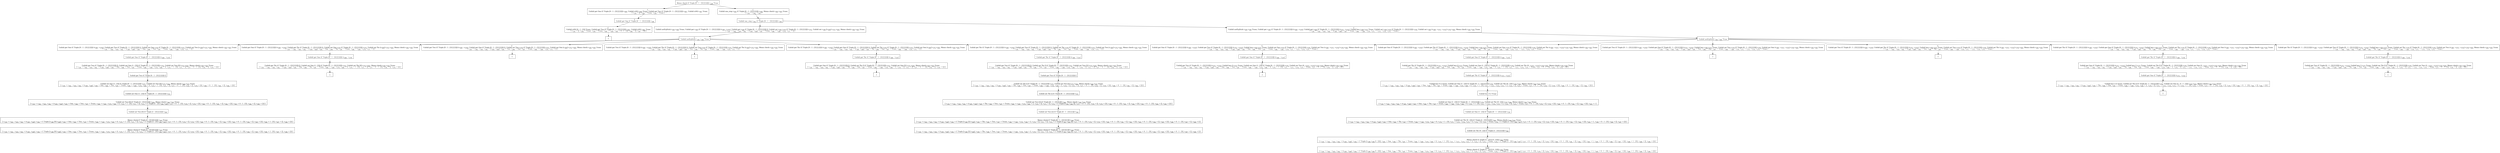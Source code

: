 digraph {
    graph [rankdir=TB
          ,bgcolor=transparent];
    node [shape=box
         ,fillcolor=white
         ,style=filled];
    0 [label=<O <BR/> Memo check (C Triple [0 : 1 : [3] [] [2]]) v<SUB>330</SUB> Trueo>];
    1 [label=<C <BR/> Unfold get One (C Triple [0 : 1 : [3] [] [2]]) v<SUB>360</SUB>, Unfold isNil v<SUB>360</SUB> Trueo, Unfold get Two (C Triple [0 : 1 : [3] [] [2]]) v<SUB>361</SUB>, Unfold isNil v<SUB>361</SUB> Trueo <BR/>  [ v<SUB>330</SUB> &rarr; [], v<SUB>358</SUB> &rarr; Trueo, v<SUB>359</SUB> &rarr; Trueo ] >];
    2 [label=<C <BR/> Unfold one_step v<SUB>362</SUB> (C Triple [0 : 1 : [3] [] [2]]) v<SUB>364</SUB>, Memo check v<SUB>364</SUB> v<SUB>363</SUB> Trueo <BR/>  [ v<SUB>330</SUB> &rarr; v<SUB>362</SUB> : v<SUB>363</SUB> ] >];
    3 [label=<O <BR/> Unfold get One (C Triple [0 : 1 : [3] [] [2]]) v<SUB>360</SUB>>];
    4 [label=<C <BR/> Unfold isNil (0 : 1 : [3]) Trueo, Unfold get Two (C Triple [0 : 1 : [3] [] [2]]) v<SUB>361</SUB>, Unfold isNil v<SUB>361</SUB> Trueo <BR/>  [ v<SUB>330</SUB> &rarr; [], v<SUB>358</SUB> &rarr; Trueo, v<SUB>359</SUB> &rarr; Trueo, v<SUB>360</SUB> &rarr; v<SUB>365</SUB>, v<SUB>365</SUB> &rarr; 0 : 1 : [3], v<SUB>366</SUB> &rarr; [], v<SUB>367</SUB> &rarr; [2] ] >];
    5 [label=<_|_>];
    6 [label=<O <BR/> Unfold one_step v<SUB>362</SUB> (C Triple [0 : 1 : [3] [] [2]]) v<SUB>364</SUB>>];
    7 [label=<C <BR/> Unfold notEqStick v<SUB>365</SUB> v<SUB>366</SUB> Trueo, Unfold get v<SUB>365</SUB> (C Triple [0 : 1 : [3] [] [2]]) (v<SUB>369</SUB> : v<SUB>370</SUB>), Unfold get v<SUB>366</SUB> (C Triple [0 : 1 : [3] [] [2]]) [], Unfold set v<SUB>365</SUB> v<SUB>370</SUB> (C Triple [0 : 1 : [3] [] [2]]) v<SUB>372</SUB>, Unfold set v<SUB>366</SUB> [v<SUB>369</SUB>] v<SUB>372</SUB> v<SUB>364</SUB>, Memo check v<SUB>364</SUB> v<SUB>363</SUB> Trueo <BR/>  [ v<SUB>330</SUB> &rarr; v<SUB>362</SUB> : v<SUB>363</SUB>, v<SUB>362</SUB> &rarr; (v<SUB>365</SUB>, v<SUB>366</SUB>), v<SUB>367</SUB> &rarr; Trueo, v<SUB>368</SUB> &rarr; v<SUB>369</SUB> : v<SUB>370</SUB>, v<SUB>371</SUB> &rarr; [] ] >];
    8 [label=<C <BR/> Unfold notEqStick v<SUB>365</SUB> v<SUB>366</SUB> Trueo, Unfold get v<SUB>365</SUB> (C Triple [0 : 1 : [3] [] [2]]) (v<SUB>369</SUB> : v<SUB>370</SUB>), Unfold get v<SUB>366</SUB> (C Triple [0 : 1 : [3] [] [2]]) (v<SUB>373</SUB> : v<SUB>374</SUB>), Unfold less v<SUB>369</SUB> v<SUB>373</SUB> Trueo, Unfold set v<SUB>365</SUB> v<SUB>370</SUB> (C Triple [0 : 1 : [3] [] [2]]) v<SUB>376</SUB>, Unfold set v<SUB>366</SUB> (v<SUB>369</SUB> : v<SUB>373</SUB> : v<SUB>374</SUB>) v<SUB>376</SUB> v<SUB>364</SUB>, Memo check v<SUB>364</SUB> v<SUB>363</SUB> Trueo <BR/>  [ v<SUB>330</SUB> &rarr; v<SUB>362</SUB> : v<SUB>363</SUB>, v<SUB>362</SUB> &rarr; (v<SUB>365</SUB>, v<SUB>366</SUB>), v<SUB>367</SUB> &rarr; Trueo, v<SUB>368</SUB> &rarr; v<SUB>369</SUB> : v<SUB>370</SUB>, v<SUB>371</SUB> &rarr; v<SUB>373</SUB> : v<SUB>374</SUB>, v<SUB>375</SUB> &rarr; Trueo ] >];
    9 [label=<O <BR/> Unfold notEqStick v<SUB>365</SUB> v<SUB>366</SUB> Trueo>];
    10 [label=<C <BR/> Unfold get One (C Triple [0 : 1 : [3] [] [2]]) (v<SUB>369</SUB> : v<SUB>370</SUB>), Unfold get Two (C Triple [0 : 1 : [3] [] [2]]) [], Unfold set One v<SUB>370</SUB> (C Triple [0 : 1 : [3] [] [2]]) v<SUB>372</SUB>, Unfold set Two [v<SUB>369</SUB>] v<SUB>372</SUB> v<SUB>364</SUB>, Memo check v<SUB>364</SUB> v<SUB>363</SUB> Trueo <BR/>  [ v<SUB>330</SUB> &rarr; v<SUB>362</SUB> : v<SUB>363</SUB>, v<SUB>362</SUB> &rarr; (v<SUB>365</SUB>, v<SUB>366</SUB>), v<SUB>365</SUB> &rarr; One, v<SUB>366</SUB> &rarr; Two, v<SUB>367</SUB> &rarr; Trueo, v<SUB>368</SUB> &rarr; v<SUB>369</SUB> : v<SUB>370</SUB>, v<SUB>371</SUB> &rarr; [] ] >];
    11 [label=<C <BR/> Unfold get One (C Triple [0 : 1 : [3] [] [2]]) (v<SUB>369</SUB> : v<SUB>370</SUB>), Unfold get Thr (C Triple [0 : 1 : [3] [] [2]]) [], Unfold set One v<SUB>370</SUB> (C Triple [0 : 1 : [3] [] [2]]) v<SUB>372</SUB>, Unfold set Thr [v<SUB>369</SUB>] v<SUB>372</SUB> v<SUB>364</SUB>, Memo check v<SUB>364</SUB> v<SUB>363</SUB> Trueo <BR/>  [ v<SUB>330</SUB> &rarr; v<SUB>362</SUB> : v<SUB>363</SUB>, v<SUB>362</SUB> &rarr; (v<SUB>365</SUB>, v<SUB>366</SUB>), v<SUB>365</SUB> &rarr; One, v<SUB>366</SUB> &rarr; Thr, v<SUB>367</SUB> &rarr; Trueo, v<SUB>368</SUB> &rarr; v<SUB>369</SUB> : v<SUB>370</SUB>, v<SUB>371</SUB> &rarr; [] ] >];
    12 [label=<C <BR/> Unfold get Two (C Triple [0 : 1 : [3] [] [2]]) (v<SUB>369</SUB> : v<SUB>370</SUB>), Unfold get One (C Triple [0 : 1 : [3] [] [2]]) [], Unfold set Two v<SUB>370</SUB> (C Triple [0 : 1 : [3] [] [2]]) v<SUB>372</SUB>, Unfold set One [v<SUB>369</SUB>] v<SUB>372</SUB> v<SUB>364</SUB>, Memo check v<SUB>364</SUB> v<SUB>363</SUB> Trueo <BR/>  [ v<SUB>330</SUB> &rarr; v<SUB>362</SUB> : v<SUB>363</SUB>, v<SUB>362</SUB> &rarr; (v<SUB>365</SUB>, v<SUB>366</SUB>), v<SUB>365</SUB> &rarr; Two, v<SUB>366</SUB> &rarr; One, v<SUB>367</SUB> &rarr; Trueo, v<SUB>368</SUB> &rarr; v<SUB>369</SUB> : v<SUB>370</SUB>, v<SUB>371</SUB> &rarr; [] ] >];
    13 [label=<C <BR/> Unfold get Two (C Triple [0 : 1 : [3] [] [2]]) (v<SUB>369</SUB> : v<SUB>370</SUB>), Unfold get Thr (C Triple [0 : 1 : [3] [] [2]]) [], Unfold set Two v<SUB>370</SUB> (C Triple [0 : 1 : [3] [] [2]]) v<SUB>372</SUB>, Unfold set Thr [v<SUB>369</SUB>] v<SUB>372</SUB> v<SUB>364</SUB>, Memo check v<SUB>364</SUB> v<SUB>363</SUB> Trueo <BR/>  [ v<SUB>330</SUB> &rarr; v<SUB>362</SUB> : v<SUB>363</SUB>, v<SUB>362</SUB> &rarr; (v<SUB>365</SUB>, v<SUB>366</SUB>), v<SUB>365</SUB> &rarr; Two, v<SUB>366</SUB> &rarr; Thr, v<SUB>367</SUB> &rarr; Trueo, v<SUB>368</SUB> &rarr; v<SUB>369</SUB> : v<SUB>370</SUB>, v<SUB>371</SUB> &rarr; [] ] >];
    14 [label=<C <BR/> Unfold get Thr (C Triple [0 : 1 : [3] [] [2]]) (v<SUB>369</SUB> : v<SUB>370</SUB>), Unfold get One (C Triple [0 : 1 : [3] [] [2]]) [], Unfold set Thr v<SUB>370</SUB> (C Triple [0 : 1 : [3] [] [2]]) v<SUB>372</SUB>, Unfold set One [v<SUB>369</SUB>] v<SUB>372</SUB> v<SUB>364</SUB>, Memo check v<SUB>364</SUB> v<SUB>363</SUB> Trueo <BR/>  [ v<SUB>330</SUB> &rarr; v<SUB>362</SUB> : v<SUB>363</SUB>, v<SUB>362</SUB> &rarr; (v<SUB>365</SUB>, v<SUB>366</SUB>), v<SUB>365</SUB> &rarr; Thr, v<SUB>366</SUB> &rarr; One, v<SUB>367</SUB> &rarr; Trueo, v<SUB>368</SUB> &rarr; v<SUB>369</SUB> : v<SUB>370</SUB>, v<SUB>371</SUB> &rarr; [] ] >];
    15 [label=<C <BR/> Unfold get Thr (C Triple [0 : 1 : [3] [] [2]]) (v<SUB>369</SUB> : v<SUB>370</SUB>), Unfold get Two (C Triple [0 : 1 : [3] [] [2]]) [], Unfold set Thr v<SUB>370</SUB> (C Triple [0 : 1 : [3] [] [2]]) v<SUB>372</SUB>, Unfold set Two [v<SUB>369</SUB>] v<SUB>372</SUB> v<SUB>364</SUB>, Memo check v<SUB>364</SUB> v<SUB>363</SUB> Trueo <BR/>  [ v<SUB>330</SUB> &rarr; v<SUB>362</SUB> : v<SUB>363</SUB>, v<SUB>362</SUB> &rarr; (v<SUB>365</SUB>, v<SUB>366</SUB>), v<SUB>365</SUB> &rarr; Thr, v<SUB>366</SUB> &rarr; Two, v<SUB>367</SUB> &rarr; Trueo, v<SUB>368</SUB> &rarr; v<SUB>369</SUB> : v<SUB>370</SUB>, v<SUB>371</SUB> &rarr; [] ] >];
    16 [label=<O <BR/> Unfold get One (C Triple [0 : 1 : [3] [] [2]]) (v<SUB>369</SUB> : v<SUB>370</SUB>)>];
    17 [label=<C <BR/> Unfold get Two (C Triple [0 : 1 : [3] [] [2]]) [], Unfold set One (1 : [3]) (C Triple [0 : 1 : [3] [] [2]]) v<SUB>372</SUB>, Unfold set Two [0] v<SUB>372</SUB> v<SUB>364</SUB>, Memo check v<SUB>364</SUB> v<SUB>363</SUB> Trueo <BR/>  [ v<SUB>330</SUB> &rarr; v<SUB>362</SUB> : v<SUB>363</SUB>, v<SUB>362</SUB> &rarr; (v<SUB>365</SUB>, v<SUB>366</SUB>), v<SUB>365</SUB> &rarr; One, v<SUB>366</SUB> &rarr; Two, v<SUB>367</SUB> &rarr; Trueo, v<SUB>368</SUB> &rarr; v<SUB>369</SUB> : v<SUB>370</SUB>, v<SUB>369</SUB> &rarr; 0, v<SUB>370</SUB> &rarr; 1 : [3], v<SUB>371</SUB> &rarr; [], v<SUB>377</SUB> &rarr; 0 : 1 : [3], v<SUB>378</SUB> &rarr; [], v<SUB>379</SUB> &rarr; [2] ] >];
    18 [label=<O <BR/> Unfold get Two (C Triple [0 : 1 : [3] [] [2]]) []>];
    19 [label=<C <BR/> Unfold set One (1 : [3]) (C Triple [0 : 1 : [3] [] [2]]) v<SUB>372</SUB>, Unfold set Two [0] v<SUB>372</SUB> v<SUB>364</SUB>, Memo check v<SUB>364</SUB> v<SUB>363</SUB> Trueo <BR/>  [ v<SUB>330</SUB> &rarr; v<SUB>362</SUB> : v<SUB>363</SUB>, v<SUB>362</SUB> &rarr; (v<SUB>365</SUB>, v<SUB>366</SUB>), v<SUB>365</SUB> &rarr; One, v<SUB>366</SUB> &rarr; Two, v<SUB>367</SUB> &rarr; Trueo, v<SUB>368</SUB> &rarr; v<SUB>369</SUB> : v<SUB>370</SUB>, v<SUB>369</SUB> &rarr; 0, v<SUB>370</SUB> &rarr; 1 : [3], v<SUB>371</SUB> &rarr; [], v<SUB>377</SUB> &rarr; 0 : 1 : [3], v<SUB>378</SUB> &rarr; [], v<SUB>379</SUB> &rarr; [2], v<SUB>380</SUB> &rarr; 0 : 1 : [3], v<SUB>381</SUB> &rarr; [], v<SUB>382</SUB> &rarr; [2] ] >];
    20 [label=<O <BR/> Unfold set One (1 : [3]) (C Triple [0 : 1 : [3] [] [2]]) v<SUB>372</SUB>>];
    21 [label=<C <BR/> Unfold set Two [0] (C Triple [1 : [3] [] [2]]) v<SUB>364</SUB>, Memo check v<SUB>364</SUB> v<SUB>363</SUB> Trueo <BR/>  [ v<SUB>330</SUB> &rarr; v<SUB>362</SUB> : v<SUB>363</SUB>, v<SUB>362</SUB> &rarr; (v<SUB>365</SUB>, v<SUB>366</SUB>), v<SUB>365</SUB> &rarr; One, v<SUB>366</SUB> &rarr; Two, v<SUB>367</SUB> &rarr; Trueo, v<SUB>368</SUB> &rarr; v<SUB>369</SUB> : v<SUB>370</SUB>, v<SUB>369</SUB> &rarr; 0, v<SUB>370</SUB> &rarr; 1 : [3], v<SUB>371</SUB> &rarr; [], v<SUB>372</SUB> &rarr; C Triple [1 : [3] v<SUB>384</SUB> v<SUB>385</SUB>], v<SUB>377</SUB> &rarr; 0 : 1 : [3], v<SUB>378</SUB> &rarr; [], v<SUB>379</SUB> &rarr; [2], v<SUB>380</SUB> &rarr; 0 : 1 : [3], v<SUB>381</SUB> &rarr; [], v<SUB>382</SUB> &rarr; [2], v<SUB>383</SUB> &rarr; 0 : 1 : [3], v<SUB>384</SUB> &rarr; [], v<SUB>385</SUB> &rarr; [2] ] >];
    22 [label=<O <BR/> Unfold set Two [0] (C Triple [1 : [3] [] [2]]) v<SUB>364</SUB>>];
    23 [label=<C <BR/> Memo check (C Triple [1 : [3] [0] [2]]) v<SUB>363</SUB> Trueo <BR/>  [ v<SUB>330</SUB> &rarr; v<SUB>362</SUB> : v<SUB>363</SUB>, v<SUB>362</SUB> &rarr; (v<SUB>365</SUB>, v<SUB>366</SUB>), v<SUB>364</SUB> &rarr; C Triple [v<SUB>386</SUB> [0] v<SUB>388</SUB>], v<SUB>365</SUB> &rarr; One, v<SUB>366</SUB> &rarr; Two, v<SUB>367</SUB> &rarr; Trueo, v<SUB>368</SUB> &rarr; v<SUB>369</SUB> : v<SUB>370</SUB>, v<SUB>369</SUB> &rarr; 0, v<SUB>370</SUB> &rarr; 1 : [3], v<SUB>371</SUB> &rarr; [], v<SUB>372</SUB> &rarr; C Triple [1 : [3] v<SUB>384</SUB> v<SUB>385</SUB>], v<SUB>377</SUB> &rarr; 0 : 1 : [3], v<SUB>378</SUB> &rarr; [], v<SUB>379</SUB> &rarr; [2], v<SUB>380</SUB> &rarr; 0 : 1 : [3], v<SUB>381</SUB> &rarr; [], v<SUB>382</SUB> &rarr; [2], v<SUB>383</SUB> &rarr; 0 : 1 : [3], v<SUB>384</SUB> &rarr; [], v<SUB>385</SUB> &rarr; [2], v<SUB>386</SUB> &rarr; 1 : [3], v<SUB>387</SUB> &rarr; [], v<SUB>388</SUB> &rarr; [2] ] >];
    24 [label=<Leaf <BR/> Memo check (C Triple [1 : [3] [0] [2]]) v<SUB>363</SUB> Trueo <BR/>  [ v<SUB>330</SUB> &rarr; v<SUB>362</SUB> : v<SUB>363</SUB>, v<SUB>362</SUB> &rarr; (v<SUB>365</SUB>, v<SUB>366</SUB>), v<SUB>364</SUB> &rarr; C Triple [v<SUB>386</SUB> [0] v<SUB>388</SUB>], v<SUB>365</SUB> &rarr; One, v<SUB>366</SUB> &rarr; Two, v<SUB>367</SUB> &rarr; Trueo, v<SUB>368</SUB> &rarr; v<SUB>369</SUB> : v<SUB>370</SUB>, v<SUB>369</SUB> &rarr; 0, v<SUB>370</SUB> &rarr; 1 : [3], v<SUB>371</SUB> &rarr; [], v<SUB>372</SUB> &rarr; C Triple [1 : [3] v<SUB>384</SUB> v<SUB>385</SUB>], v<SUB>377</SUB> &rarr; 0 : 1 : [3], v<SUB>378</SUB> &rarr; [], v<SUB>379</SUB> &rarr; [2], v<SUB>380</SUB> &rarr; 0 : 1 : [3], v<SUB>381</SUB> &rarr; [], v<SUB>382</SUB> &rarr; [2], v<SUB>383</SUB> &rarr; 0 : 1 : [3], v<SUB>384</SUB> &rarr; [], v<SUB>385</SUB> &rarr; [2], v<SUB>386</SUB> &rarr; 1 : [3], v<SUB>387</SUB> &rarr; [], v<SUB>388</SUB> &rarr; [2] ] >];
    25 [label=<O <BR/> Unfold get One (C Triple [0 : 1 : [3] [] [2]]) (v<SUB>369</SUB> : v<SUB>370</SUB>)>];
    26 [label=<C <BR/> Unfold get Thr (C Triple [0 : 1 : [3] [] [2]]) [], Unfold set One (1 : [3]) (C Triple [0 : 1 : [3] [] [2]]) v<SUB>372</SUB>, Unfold set Thr [0] v<SUB>372</SUB> v<SUB>364</SUB>, Memo check v<SUB>364</SUB> v<SUB>363</SUB> Trueo <BR/>  [ v<SUB>330</SUB> &rarr; v<SUB>362</SUB> : v<SUB>363</SUB>, v<SUB>362</SUB> &rarr; (v<SUB>365</SUB>, v<SUB>366</SUB>), v<SUB>365</SUB> &rarr; One, v<SUB>366</SUB> &rarr; Thr, v<SUB>367</SUB> &rarr; Trueo, v<SUB>368</SUB> &rarr; v<SUB>369</SUB> : v<SUB>370</SUB>, v<SUB>369</SUB> &rarr; 0, v<SUB>370</SUB> &rarr; 1 : [3], v<SUB>371</SUB> &rarr; [], v<SUB>377</SUB> &rarr; 0 : 1 : [3], v<SUB>378</SUB> &rarr; [], v<SUB>379</SUB> &rarr; [2] ] >];
    27 [label=<_|_>];
    28 [label=<_|_>];
    29 [label=<_|_>];
    30 [label=<O <BR/> Unfold get Thr (C Triple [0 : 1 : [3] [] [2]]) (v<SUB>369</SUB> : v<SUB>370</SUB>)>];
    31 [label=<C <BR/> Unfold get One (C Triple [0 : 1 : [3] [] [2]]) [], Unfold set Thr [] (C Triple [0 : 1 : [3] [] [2]]) v<SUB>372</SUB>, Unfold set One [2] v<SUB>372</SUB> v<SUB>364</SUB>, Memo check v<SUB>364</SUB> v<SUB>363</SUB> Trueo <BR/>  [ v<SUB>330</SUB> &rarr; v<SUB>362</SUB> : v<SUB>363</SUB>, v<SUB>362</SUB> &rarr; (v<SUB>365</SUB>, v<SUB>366</SUB>), v<SUB>365</SUB> &rarr; Thr, v<SUB>366</SUB> &rarr; One, v<SUB>367</SUB> &rarr; Trueo, v<SUB>368</SUB> &rarr; v<SUB>369</SUB> : v<SUB>370</SUB>, v<SUB>369</SUB> &rarr; 2, v<SUB>370</SUB> &rarr; [], v<SUB>371</SUB> &rarr; [], v<SUB>377</SUB> &rarr; 0 : 1 : [3], v<SUB>378</SUB> &rarr; [], v<SUB>379</SUB> &rarr; [2] ] >];
    32 [label=<_|_>];
    33 [label=<O <BR/> Unfold get Thr (C Triple [0 : 1 : [3] [] [2]]) (v<SUB>369</SUB> : v<SUB>370</SUB>)>];
    34 [label=<C <BR/> Unfold get Two (C Triple [0 : 1 : [3] [] [2]]) [], Unfold set Thr [] (C Triple [0 : 1 : [3] [] [2]]) v<SUB>372</SUB>, Unfold set Two [2] v<SUB>372</SUB> v<SUB>364</SUB>, Memo check v<SUB>364</SUB> v<SUB>363</SUB> Trueo <BR/>  [ v<SUB>330</SUB> &rarr; v<SUB>362</SUB> : v<SUB>363</SUB>, v<SUB>362</SUB> &rarr; (v<SUB>365</SUB>, v<SUB>366</SUB>), v<SUB>365</SUB> &rarr; Thr, v<SUB>366</SUB> &rarr; Two, v<SUB>367</SUB> &rarr; Trueo, v<SUB>368</SUB> &rarr; v<SUB>369</SUB> : v<SUB>370</SUB>, v<SUB>369</SUB> &rarr; 2, v<SUB>370</SUB> &rarr; [], v<SUB>371</SUB> &rarr; [], v<SUB>377</SUB> &rarr; 0 : 1 : [3], v<SUB>378</SUB> &rarr; [], v<SUB>379</SUB> &rarr; [2] ] >];
    35 [label=<O <BR/> Unfold get Two (C Triple [0 : 1 : [3] [] [2]]) []>];
    36 [label=<C <BR/> Unfold set Thr [] (C Triple [0 : 1 : [3] [] [2]]) v<SUB>372</SUB>, Unfold set Two [2] v<SUB>372</SUB> v<SUB>364</SUB>, Memo check v<SUB>364</SUB> v<SUB>363</SUB> Trueo <BR/>  [ v<SUB>330</SUB> &rarr; v<SUB>362</SUB> : v<SUB>363</SUB>, v<SUB>362</SUB> &rarr; (v<SUB>365</SUB>, v<SUB>366</SUB>), v<SUB>365</SUB> &rarr; Thr, v<SUB>366</SUB> &rarr; Two, v<SUB>367</SUB> &rarr; Trueo, v<SUB>368</SUB> &rarr; v<SUB>369</SUB> : v<SUB>370</SUB>, v<SUB>369</SUB> &rarr; 2, v<SUB>370</SUB> &rarr; [], v<SUB>371</SUB> &rarr; [], v<SUB>377</SUB> &rarr; 0 : 1 : [3], v<SUB>378</SUB> &rarr; [], v<SUB>379</SUB> &rarr; [2], v<SUB>380</SUB> &rarr; 0 : 1 : [3], v<SUB>381</SUB> &rarr; [], v<SUB>382</SUB> &rarr; [2] ] >];
    37 [label=<O <BR/> Unfold set Thr [] (C Triple [0 : 1 : [3] [] [2]]) v<SUB>372</SUB>>];
    38 [label=<C <BR/> Unfold set Two [2] (C Triple [0 : 1 : [3] [] []]) v<SUB>364</SUB>, Memo check v<SUB>364</SUB> v<SUB>363</SUB> Trueo <BR/>  [ v<SUB>330</SUB> &rarr; v<SUB>362</SUB> : v<SUB>363</SUB>, v<SUB>362</SUB> &rarr; (v<SUB>365</SUB>, v<SUB>366</SUB>), v<SUB>365</SUB> &rarr; Thr, v<SUB>366</SUB> &rarr; Two, v<SUB>367</SUB> &rarr; Trueo, v<SUB>368</SUB> &rarr; v<SUB>369</SUB> : v<SUB>370</SUB>, v<SUB>369</SUB> &rarr; 2, v<SUB>370</SUB> &rarr; [], v<SUB>371</SUB> &rarr; [], v<SUB>372</SUB> &rarr; C Triple [v<SUB>383</SUB> v<SUB>384</SUB> []], v<SUB>377</SUB> &rarr; 0 : 1 : [3], v<SUB>378</SUB> &rarr; [], v<SUB>379</SUB> &rarr; [2], v<SUB>380</SUB> &rarr; 0 : 1 : [3], v<SUB>381</SUB> &rarr; [], v<SUB>382</SUB> &rarr; [2], v<SUB>383</SUB> &rarr; 0 : 1 : [3], v<SUB>384</SUB> &rarr; [], v<SUB>385</SUB> &rarr; [2] ] >];
    39 [label=<O <BR/> Unfold set Two [2] (C Triple [0 : 1 : [3] [] []]) v<SUB>364</SUB>>];
    40 [label=<C <BR/> Memo check (C Triple [0 : 1 : [3] [2] []]) v<SUB>363</SUB> Trueo <BR/>  [ v<SUB>330</SUB> &rarr; v<SUB>362</SUB> : v<SUB>363</SUB>, v<SUB>362</SUB> &rarr; (v<SUB>365</SUB>, v<SUB>366</SUB>), v<SUB>364</SUB> &rarr; C Triple [v<SUB>386</SUB> [2] v<SUB>388</SUB>], v<SUB>365</SUB> &rarr; Thr, v<SUB>366</SUB> &rarr; Two, v<SUB>367</SUB> &rarr; Trueo, v<SUB>368</SUB> &rarr; v<SUB>369</SUB> : v<SUB>370</SUB>, v<SUB>369</SUB> &rarr; 2, v<SUB>370</SUB> &rarr; [], v<SUB>371</SUB> &rarr; [], v<SUB>372</SUB> &rarr; C Triple [v<SUB>383</SUB> v<SUB>384</SUB> []], v<SUB>377</SUB> &rarr; 0 : 1 : [3], v<SUB>378</SUB> &rarr; [], v<SUB>379</SUB> &rarr; [2], v<SUB>380</SUB> &rarr; 0 : 1 : [3], v<SUB>381</SUB> &rarr; [], v<SUB>382</SUB> &rarr; [2], v<SUB>383</SUB> &rarr; 0 : 1 : [3], v<SUB>384</SUB> &rarr; [], v<SUB>385</SUB> &rarr; [2], v<SUB>386</SUB> &rarr; 0 : 1 : [3], v<SUB>387</SUB> &rarr; [], v<SUB>388</SUB> &rarr; [] ] >];
    41 [label=<Leaf <BR/> Memo check (C Triple [0 : 1 : [3] [2] []]) v<SUB>363</SUB> Trueo <BR/>  [ v<SUB>330</SUB> &rarr; v<SUB>362</SUB> : v<SUB>363</SUB>, v<SUB>362</SUB> &rarr; (v<SUB>365</SUB>, v<SUB>366</SUB>), v<SUB>364</SUB> &rarr; C Triple [v<SUB>386</SUB> [2] v<SUB>388</SUB>], v<SUB>365</SUB> &rarr; Thr, v<SUB>366</SUB> &rarr; Two, v<SUB>367</SUB> &rarr; Trueo, v<SUB>368</SUB> &rarr; v<SUB>369</SUB> : v<SUB>370</SUB>, v<SUB>369</SUB> &rarr; 2, v<SUB>370</SUB> &rarr; [], v<SUB>371</SUB> &rarr; [], v<SUB>372</SUB> &rarr; C Triple [v<SUB>383</SUB> v<SUB>384</SUB> []], v<SUB>377</SUB> &rarr; 0 : 1 : [3], v<SUB>378</SUB> &rarr; [], v<SUB>379</SUB> &rarr; [2], v<SUB>380</SUB> &rarr; 0 : 1 : [3], v<SUB>381</SUB> &rarr; [], v<SUB>382</SUB> &rarr; [2], v<SUB>383</SUB> &rarr; 0 : 1 : [3], v<SUB>384</SUB> &rarr; [], v<SUB>385</SUB> &rarr; [2], v<SUB>386</SUB> &rarr; 0 : 1 : [3], v<SUB>387</SUB> &rarr; [], v<SUB>388</SUB> &rarr; [] ] >];
    42 [label=<O <BR/> Unfold notEqStick v<SUB>365</SUB> v<SUB>366</SUB> Trueo>];
    43 [label=<C <BR/> Unfold get One (C Triple [0 : 1 : [3] [] [2]]) (v<SUB>369</SUB> : v<SUB>370</SUB>), Unfold get Two (C Triple [0 : 1 : [3] [] [2]]) (v<SUB>373</SUB> : v<SUB>374</SUB>), Unfold less v<SUB>369</SUB> v<SUB>373</SUB> Trueo, Unfold set One v<SUB>370</SUB> (C Triple [0 : 1 : [3] [] [2]]) v<SUB>376</SUB>, Unfold set Two (v<SUB>369</SUB> : v<SUB>373</SUB> : v<SUB>374</SUB>) v<SUB>376</SUB> v<SUB>364</SUB>, Memo check v<SUB>364</SUB> v<SUB>363</SUB> Trueo <BR/>  [ v<SUB>330</SUB> &rarr; v<SUB>362</SUB> : v<SUB>363</SUB>, v<SUB>362</SUB> &rarr; (v<SUB>365</SUB>, v<SUB>366</SUB>), v<SUB>365</SUB> &rarr; One, v<SUB>366</SUB> &rarr; Two, v<SUB>367</SUB> &rarr; Trueo, v<SUB>368</SUB> &rarr; v<SUB>369</SUB> : v<SUB>370</SUB>, v<SUB>371</SUB> &rarr; v<SUB>373</SUB> : v<SUB>374</SUB>, v<SUB>375</SUB> &rarr; Trueo ] >];
    44 [label=<C <BR/> Unfold get One (C Triple [0 : 1 : [3] [] [2]]) (v<SUB>369</SUB> : v<SUB>370</SUB>), Unfold get Thr (C Triple [0 : 1 : [3] [] [2]]) (v<SUB>373</SUB> : v<SUB>374</SUB>), Unfold less v<SUB>369</SUB> v<SUB>373</SUB> Trueo, Unfold set One v<SUB>370</SUB> (C Triple [0 : 1 : [3] [] [2]]) v<SUB>376</SUB>, Unfold set Thr (v<SUB>369</SUB> : v<SUB>373</SUB> : v<SUB>374</SUB>) v<SUB>376</SUB> v<SUB>364</SUB>, Memo check v<SUB>364</SUB> v<SUB>363</SUB> Trueo <BR/>  [ v<SUB>330</SUB> &rarr; v<SUB>362</SUB> : v<SUB>363</SUB>, v<SUB>362</SUB> &rarr; (v<SUB>365</SUB>, v<SUB>366</SUB>), v<SUB>365</SUB> &rarr; One, v<SUB>366</SUB> &rarr; Thr, v<SUB>367</SUB> &rarr; Trueo, v<SUB>368</SUB> &rarr; v<SUB>369</SUB> : v<SUB>370</SUB>, v<SUB>371</SUB> &rarr; v<SUB>373</SUB> : v<SUB>374</SUB>, v<SUB>375</SUB> &rarr; Trueo ] >];
    45 [label=<C <BR/> Unfold get Two (C Triple [0 : 1 : [3] [] [2]]) (v<SUB>369</SUB> : v<SUB>370</SUB>), Unfold get One (C Triple [0 : 1 : [3] [] [2]]) (v<SUB>373</SUB> : v<SUB>374</SUB>), Unfold less v<SUB>369</SUB> v<SUB>373</SUB> Trueo, Unfold set Two v<SUB>370</SUB> (C Triple [0 : 1 : [3] [] [2]]) v<SUB>376</SUB>, Unfold set One (v<SUB>369</SUB> : v<SUB>373</SUB> : v<SUB>374</SUB>) v<SUB>376</SUB> v<SUB>364</SUB>, Memo check v<SUB>364</SUB> v<SUB>363</SUB> Trueo <BR/>  [ v<SUB>330</SUB> &rarr; v<SUB>362</SUB> : v<SUB>363</SUB>, v<SUB>362</SUB> &rarr; (v<SUB>365</SUB>, v<SUB>366</SUB>), v<SUB>365</SUB> &rarr; Two, v<SUB>366</SUB> &rarr; One, v<SUB>367</SUB> &rarr; Trueo, v<SUB>368</SUB> &rarr; v<SUB>369</SUB> : v<SUB>370</SUB>, v<SUB>371</SUB> &rarr; v<SUB>373</SUB> : v<SUB>374</SUB>, v<SUB>375</SUB> &rarr; Trueo ] >];
    46 [label=<C <BR/> Unfold get Two (C Triple [0 : 1 : [3] [] [2]]) (v<SUB>369</SUB> : v<SUB>370</SUB>), Unfold get Thr (C Triple [0 : 1 : [3] [] [2]]) (v<SUB>373</SUB> : v<SUB>374</SUB>), Unfold less v<SUB>369</SUB> v<SUB>373</SUB> Trueo, Unfold set Two v<SUB>370</SUB> (C Triple [0 : 1 : [3] [] [2]]) v<SUB>376</SUB>, Unfold set Thr (v<SUB>369</SUB> : v<SUB>373</SUB> : v<SUB>374</SUB>) v<SUB>376</SUB> v<SUB>364</SUB>, Memo check v<SUB>364</SUB> v<SUB>363</SUB> Trueo <BR/>  [ v<SUB>330</SUB> &rarr; v<SUB>362</SUB> : v<SUB>363</SUB>, v<SUB>362</SUB> &rarr; (v<SUB>365</SUB>, v<SUB>366</SUB>), v<SUB>365</SUB> &rarr; Two, v<SUB>366</SUB> &rarr; Thr, v<SUB>367</SUB> &rarr; Trueo, v<SUB>368</SUB> &rarr; v<SUB>369</SUB> : v<SUB>370</SUB>, v<SUB>371</SUB> &rarr; v<SUB>373</SUB> : v<SUB>374</SUB>, v<SUB>375</SUB> &rarr; Trueo ] >];
    47 [label=<C <BR/> Unfold get Thr (C Triple [0 : 1 : [3] [] [2]]) (v<SUB>369</SUB> : v<SUB>370</SUB>), Unfold get One (C Triple [0 : 1 : [3] [] [2]]) (v<SUB>373</SUB> : v<SUB>374</SUB>), Unfold less v<SUB>369</SUB> v<SUB>373</SUB> Trueo, Unfold set Thr v<SUB>370</SUB> (C Triple [0 : 1 : [3] [] [2]]) v<SUB>376</SUB>, Unfold set One (v<SUB>369</SUB> : v<SUB>373</SUB> : v<SUB>374</SUB>) v<SUB>376</SUB> v<SUB>364</SUB>, Memo check v<SUB>364</SUB> v<SUB>363</SUB> Trueo <BR/>  [ v<SUB>330</SUB> &rarr; v<SUB>362</SUB> : v<SUB>363</SUB>, v<SUB>362</SUB> &rarr; (v<SUB>365</SUB>, v<SUB>366</SUB>), v<SUB>365</SUB> &rarr; Thr, v<SUB>366</SUB> &rarr; One, v<SUB>367</SUB> &rarr; Trueo, v<SUB>368</SUB> &rarr; v<SUB>369</SUB> : v<SUB>370</SUB>, v<SUB>371</SUB> &rarr; v<SUB>373</SUB> : v<SUB>374</SUB>, v<SUB>375</SUB> &rarr; Trueo ] >];
    48 [label=<C <BR/> Unfold get Thr (C Triple [0 : 1 : [3] [] [2]]) (v<SUB>369</SUB> : v<SUB>370</SUB>), Unfold get Two (C Triple [0 : 1 : [3] [] [2]]) (v<SUB>373</SUB> : v<SUB>374</SUB>), Unfold less v<SUB>369</SUB> v<SUB>373</SUB> Trueo, Unfold set Thr v<SUB>370</SUB> (C Triple [0 : 1 : [3] [] [2]]) v<SUB>376</SUB>, Unfold set Two (v<SUB>369</SUB> : v<SUB>373</SUB> : v<SUB>374</SUB>) v<SUB>376</SUB> v<SUB>364</SUB>, Memo check v<SUB>364</SUB> v<SUB>363</SUB> Trueo <BR/>  [ v<SUB>330</SUB> &rarr; v<SUB>362</SUB> : v<SUB>363</SUB>, v<SUB>362</SUB> &rarr; (v<SUB>365</SUB>, v<SUB>366</SUB>), v<SUB>365</SUB> &rarr; Thr, v<SUB>366</SUB> &rarr; Two, v<SUB>367</SUB> &rarr; Trueo, v<SUB>368</SUB> &rarr; v<SUB>369</SUB> : v<SUB>370</SUB>, v<SUB>371</SUB> &rarr; v<SUB>373</SUB> : v<SUB>374</SUB>, v<SUB>375</SUB> &rarr; Trueo ] >];
    49 [label=<O <BR/> Unfold get One (C Triple [0 : 1 : [3] [] [2]]) (v<SUB>369</SUB> : v<SUB>370</SUB>)>];
    50 [label=<C <BR/> Unfold get Two (C Triple [0 : 1 : [3] [] [2]]) (v<SUB>373</SUB> : v<SUB>374</SUB>), Unfold less 0 v<SUB>373</SUB> Trueo, Unfold set One (1 : [3]) (C Triple [0 : 1 : [3] [] [2]]) v<SUB>376</SUB>, Unfold set Two (0 : v<SUB>373</SUB> : v<SUB>374</SUB>) v<SUB>376</SUB> v<SUB>364</SUB>, Memo check v<SUB>364</SUB> v<SUB>363</SUB> Trueo <BR/>  [ v<SUB>330</SUB> &rarr; v<SUB>362</SUB> : v<SUB>363</SUB>, v<SUB>362</SUB> &rarr; (v<SUB>365</SUB>, v<SUB>366</SUB>), v<SUB>365</SUB> &rarr; One, v<SUB>366</SUB> &rarr; Two, v<SUB>367</SUB> &rarr; Trueo, v<SUB>368</SUB> &rarr; v<SUB>369</SUB> : v<SUB>370</SUB>, v<SUB>369</SUB> &rarr; 0, v<SUB>370</SUB> &rarr; 1 : [3], v<SUB>371</SUB> &rarr; v<SUB>373</SUB> : v<SUB>374</SUB>, v<SUB>375</SUB> &rarr; Trueo, v<SUB>377</SUB> &rarr; 0 : 1 : [3], v<SUB>378</SUB> &rarr; [], v<SUB>379</SUB> &rarr; [2] ] >];
    51 [label=<_|_>];
    52 [label=<O <BR/> Unfold get One (C Triple [0 : 1 : [3] [] [2]]) (v<SUB>369</SUB> : v<SUB>370</SUB>)>];
    53 [label=<C <BR/> Unfold get Thr (C Triple [0 : 1 : [3] [] [2]]) (v<SUB>373</SUB> : v<SUB>374</SUB>), Unfold less 0 v<SUB>373</SUB> Trueo, Unfold set One (1 : [3]) (C Triple [0 : 1 : [3] [] [2]]) v<SUB>376</SUB>, Unfold set Thr (0 : v<SUB>373</SUB> : v<SUB>374</SUB>) v<SUB>376</SUB> v<SUB>364</SUB>, Memo check v<SUB>364</SUB> v<SUB>363</SUB> Trueo <BR/>  [ v<SUB>330</SUB> &rarr; v<SUB>362</SUB> : v<SUB>363</SUB>, v<SUB>362</SUB> &rarr; (v<SUB>365</SUB>, v<SUB>366</SUB>), v<SUB>365</SUB> &rarr; One, v<SUB>366</SUB> &rarr; Thr, v<SUB>367</SUB> &rarr; Trueo, v<SUB>368</SUB> &rarr; v<SUB>369</SUB> : v<SUB>370</SUB>, v<SUB>369</SUB> &rarr; 0, v<SUB>370</SUB> &rarr; 1 : [3], v<SUB>371</SUB> &rarr; v<SUB>373</SUB> : v<SUB>374</SUB>, v<SUB>375</SUB> &rarr; Trueo, v<SUB>377</SUB> &rarr; 0 : 1 : [3], v<SUB>378</SUB> &rarr; [], v<SUB>379</SUB> &rarr; [2] ] >];
    54 [label=<O <BR/> Unfold get Thr (C Triple [0 : 1 : [3] [] [2]]) (v<SUB>373</SUB> : v<SUB>374</SUB>)>];
    55 [label=<C <BR/> Unfold less 0 2 Trueo, Unfold set One (1 : [3]) (C Triple [0 : 1 : [3] [] [2]]) v<SUB>376</SUB>, Unfold set Thr (0 : [2]) v<SUB>376</SUB> v<SUB>364</SUB>, Memo check v<SUB>364</SUB> v<SUB>363</SUB> Trueo <BR/>  [ v<SUB>330</SUB> &rarr; v<SUB>362</SUB> : v<SUB>363</SUB>, v<SUB>362</SUB> &rarr; (v<SUB>365</SUB>, v<SUB>366</SUB>), v<SUB>365</SUB> &rarr; One, v<SUB>366</SUB> &rarr; Thr, v<SUB>367</SUB> &rarr; Trueo, v<SUB>368</SUB> &rarr; v<SUB>369</SUB> : v<SUB>370</SUB>, v<SUB>369</SUB> &rarr; 0, v<SUB>370</SUB> &rarr; 1 : [3], v<SUB>371</SUB> &rarr; v<SUB>373</SUB> : v<SUB>374</SUB>, v<SUB>373</SUB> &rarr; 2, v<SUB>374</SUB> &rarr; [], v<SUB>375</SUB> &rarr; Trueo, v<SUB>377</SUB> &rarr; 0 : 1 : [3], v<SUB>378</SUB> &rarr; [], v<SUB>379</SUB> &rarr; [2], v<SUB>380</SUB> &rarr; 0 : 1 : [3], v<SUB>381</SUB> &rarr; [], v<SUB>382</SUB> &rarr; [2] ] >];
    56 [label=<O <BR/> Unfold less 0 2 Trueo>];
    57 [label=<C <BR/> Unfold set One (1 : [3]) (C Triple [0 : 1 : [3] [] [2]]) v<SUB>376</SUB>, Unfold set Thr (0 : [2]) v<SUB>376</SUB> v<SUB>364</SUB>, Memo check v<SUB>364</SUB> v<SUB>363</SUB> Trueo <BR/>  [ v<SUB>330</SUB> &rarr; v<SUB>362</SUB> : v<SUB>363</SUB>, v<SUB>362</SUB> &rarr; (v<SUB>365</SUB>, v<SUB>366</SUB>), v<SUB>365</SUB> &rarr; One, v<SUB>366</SUB> &rarr; Thr, v<SUB>367</SUB> &rarr; Trueo, v<SUB>368</SUB> &rarr; v<SUB>369</SUB> : v<SUB>370</SUB>, v<SUB>369</SUB> &rarr; 0, v<SUB>370</SUB> &rarr; 1 : [3], v<SUB>371</SUB> &rarr; v<SUB>373</SUB> : v<SUB>374</SUB>, v<SUB>373</SUB> &rarr; 2, v<SUB>374</SUB> &rarr; [], v<SUB>375</SUB> &rarr; Trueo, v<SUB>377</SUB> &rarr; 0 : 1 : [3], v<SUB>378</SUB> &rarr; [], v<SUB>379</SUB> &rarr; [2], v<SUB>380</SUB> &rarr; 0 : 1 : [3], v<SUB>381</SUB> &rarr; [], v<SUB>382</SUB> &rarr; [2], v<SUB>383</SUB> &rarr; 1 ] >];
    58 [label=<O <BR/> Unfold set One (1 : [3]) (C Triple [0 : 1 : [3] [] [2]]) v<SUB>376</SUB>>];
    59 [label=<C <BR/> Unfold set Thr (0 : [2]) (C Triple [1 : [3] [] [2]]) v<SUB>364</SUB>, Memo check v<SUB>364</SUB> v<SUB>363</SUB> Trueo <BR/>  [ v<SUB>330</SUB> &rarr; v<SUB>362</SUB> : v<SUB>363</SUB>, v<SUB>362</SUB> &rarr; (v<SUB>365</SUB>, v<SUB>366</SUB>), v<SUB>365</SUB> &rarr; One, v<SUB>366</SUB> &rarr; Thr, v<SUB>367</SUB> &rarr; Trueo, v<SUB>368</SUB> &rarr; v<SUB>369</SUB> : v<SUB>370</SUB>, v<SUB>369</SUB> &rarr; 0, v<SUB>370</SUB> &rarr; 1 : [3], v<SUB>371</SUB> &rarr; v<SUB>373</SUB> : v<SUB>374</SUB>, v<SUB>373</SUB> &rarr; 2, v<SUB>374</SUB> &rarr; [], v<SUB>375</SUB> &rarr; Trueo, v<SUB>376</SUB> &rarr; C Triple [1 : [3] v<SUB>386</SUB> v<SUB>387</SUB>], v<SUB>377</SUB> &rarr; 0 : 1 : [3], v<SUB>378</SUB> &rarr; [], v<SUB>379</SUB> &rarr; [2], v<SUB>380</SUB> &rarr; 0 : 1 : [3], v<SUB>381</SUB> &rarr; [], v<SUB>382</SUB> &rarr; [2], v<SUB>383</SUB> &rarr; 1, v<SUB>385</SUB> &rarr; 0 : 1 : [3], v<SUB>386</SUB> &rarr; [], v<SUB>387</SUB> &rarr; [2] ] >];
    60 [label=<O <BR/> Unfold set Thr (0 : [2]) (C Triple [1 : [3] [] [2]]) v<SUB>364</SUB>>];
    61 [label=<C <BR/> Memo check (C Triple [1 : [3] [] 0 : [2]]) v<SUB>363</SUB> Trueo <BR/>  [ v<SUB>330</SUB> &rarr; v<SUB>362</SUB> : v<SUB>363</SUB>, v<SUB>362</SUB> &rarr; (v<SUB>365</SUB>, v<SUB>366</SUB>), v<SUB>364</SUB> &rarr; C Triple [v<SUB>388</SUB> v<SUB>389</SUB> 0 : [2]], v<SUB>365</SUB> &rarr; One, v<SUB>366</SUB> &rarr; Thr, v<SUB>367</SUB> &rarr; Trueo, v<SUB>368</SUB> &rarr; v<SUB>369</SUB> : v<SUB>370</SUB>, v<SUB>369</SUB> &rarr; 0, v<SUB>370</SUB> &rarr; 1 : [3], v<SUB>371</SUB> &rarr; v<SUB>373</SUB> : v<SUB>374</SUB>, v<SUB>373</SUB> &rarr; 2, v<SUB>374</SUB> &rarr; [], v<SUB>375</SUB> &rarr; Trueo, v<SUB>376</SUB> &rarr; C Triple [1 : [3] v<SUB>386</SUB> v<SUB>387</SUB>], v<SUB>377</SUB> &rarr; 0 : 1 : [3], v<SUB>378</SUB> &rarr; [], v<SUB>379</SUB> &rarr; [2], v<SUB>380</SUB> &rarr; 0 : 1 : [3], v<SUB>381</SUB> &rarr; [], v<SUB>382</SUB> &rarr; [2], v<SUB>383</SUB> &rarr; 1, v<SUB>385</SUB> &rarr; 0 : 1 : [3], v<SUB>386</SUB> &rarr; [], v<SUB>387</SUB> &rarr; [2], v<SUB>388</SUB> &rarr; 1 : [3], v<SUB>389</SUB> &rarr; [], v<SUB>390</SUB> &rarr; [2] ] >];
    62 [label=<Leaf <BR/> Memo check (C Triple [1 : [3] [] 0 : [2]]) v<SUB>363</SUB> Trueo <BR/>  [ v<SUB>330</SUB> &rarr; v<SUB>362</SUB> : v<SUB>363</SUB>, v<SUB>362</SUB> &rarr; (v<SUB>365</SUB>, v<SUB>366</SUB>), v<SUB>364</SUB> &rarr; C Triple [v<SUB>388</SUB> v<SUB>389</SUB> 0 : [2]], v<SUB>365</SUB> &rarr; One, v<SUB>366</SUB> &rarr; Thr, v<SUB>367</SUB> &rarr; Trueo, v<SUB>368</SUB> &rarr; v<SUB>369</SUB> : v<SUB>370</SUB>, v<SUB>369</SUB> &rarr; 0, v<SUB>370</SUB> &rarr; 1 : [3], v<SUB>371</SUB> &rarr; v<SUB>373</SUB> : v<SUB>374</SUB>, v<SUB>373</SUB> &rarr; 2, v<SUB>374</SUB> &rarr; [], v<SUB>375</SUB> &rarr; Trueo, v<SUB>376</SUB> &rarr; C Triple [1 : [3] v<SUB>386</SUB> v<SUB>387</SUB>], v<SUB>377</SUB> &rarr; 0 : 1 : [3], v<SUB>378</SUB> &rarr; [], v<SUB>379</SUB> &rarr; [2], v<SUB>380</SUB> &rarr; 0 : 1 : [3], v<SUB>381</SUB> &rarr; [], v<SUB>382</SUB> &rarr; [2], v<SUB>383</SUB> &rarr; 1, v<SUB>385</SUB> &rarr; 0 : 1 : [3], v<SUB>386</SUB> &rarr; [], v<SUB>387</SUB> &rarr; [2], v<SUB>388</SUB> &rarr; 1 : [3], v<SUB>389</SUB> &rarr; [], v<SUB>390</SUB> &rarr; [2] ] >];
    63 [label=<_|_>];
    64 [label=<_|_>];
    65 [label=<O <BR/> Unfold get Thr (C Triple [0 : 1 : [3] [] [2]]) (v<SUB>369</SUB> : v<SUB>370</SUB>)>];
    66 [label=<C <BR/> Unfold get One (C Triple [0 : 1 : [3] [] [2]]) (v<SUB>373</SUB> : v<SUB>374</SUB>), Unfold less 2 v<SUB>373</SUB> Trueo, Unfold set Thr [] (C Triple [0 : 1 : [3] [] [2]]) v<SUB>376</SUB>, Unfold set One (2 : v<SUB>373</SUB> : v<SUB>374</SUB>) v<SUB>376</SUB> v<SUB>364</SUB>, Memo check v<SUB>364</SUB> v<SUB>363</SUB> Trueo <BR/>  [ v<SUB>330</SUB> &rarr; v<SUB>362</SUB> : v<SUB>363</SUB>, v<SUB>362</SUB> &rarr; (v<SUB>365</SUB>, v<SUB>366</SUB>), v<SUB>365</SUB> &rarr; Thr, v<SUB>366</SUB> &rarr; One, v<SUB>367</SUB> &rarr; Trueo, v<SUB>368</SUB> &rarr; v<SUB>369</SUB> : v<SUB>370</SUB>, v<SUB>369</SUB> &rarr; 2, v<SUB>370</SUB> &rarr; [], v<SUB>371</SUB> &rarr; v<SUB>373</SUB> : v<SUB>374</SUB>, v<SUB>375</SUB> &rarr; Trueo, v<SUB>377</SUB> &rarr; 0 : 1 : [3], v<SUB>378</SUB> &rarr; [], v<SUB>379</SUB> &rarr; [2] ] >];
    67 [label=<O <BR/> Unfold get One (C Triple [0 : 1 : [3] [] [2]]) (v<SUB>373</SUB> : v<SUB>374</SUB>)>];
    68 [label=<C <BR/> Unfold less 2 0 Trueo, Unfold set Thr [] (C Triple [0 : 1 : [3] [] [2]]) v<SUB>376</SUB>, Unfold set One (2 : 0 : 1 : [3]) v<SUB>376</SUB> v<SUB>364</SUB>, Memo check v<SUB>364</SUB> v<SUB>363</SUB> Trueo <BR/>  [ v<SUB>330</SUB> &rarr; v<SUB>362</SUB> : v<SUB>363</SUB>, v<SUB>362</SUB> &rarr; (v<SUB>365</SUB>, v<SUB>366</SUB>), v<SUB>365</SUB> &rarr; Thr, v<SUB>366</SUB> &rarr; One, v<SUB>367</SUB> &rarr; Trueo, v<SUB>368</SUB> &rarr; v<SUB>369</SUB> : v<SUB>370</SUB>, v<SUB>369</SUB> &rarr; 2, v<SUB>370</SUB> &rarr; [], v<SUB>371</SUB> &rarr; v<SUB>373</SUB> : v<SUB>374</SUB>, v<SUB>373</SUB> &rarr; 0, v<SUB>374</SUB> &rarr; 1 : [3], v<SUB>375</SUB> &rarr; Trueo, v<SUB>377</SUB> &rarr; 0 : 1 : [3], v<SUB>378</SUB> &rarr; [], v<SUB>379</SUB> &rarr; [2], v<SUB>380</SUB> &rarr; 0 : 1 : [3], v<SUB>381</SUB> &rarr; [], v<SUB>382</SUB> &rarr; [2] ] >];
    69 [label=<_|_>];
    70 [label=<O <BR/> Unfold get Thr (C Triple [0 : 1 : [3] [] [2]]) (v<SUB>369</SUB> : v<SUB>370</SUB>)>];
    71 [label=<C <BR/> Unfold get Two (C Triple [0 : 1 : [3] [] [2]]) (v<SUB>373</SUB> : v<SUB>374</SUB>), Unfold less 2 v<SUB>373</SUB> Trueo, Unfold set Thr [] (C Triple [0 : 1 : [3] [] [2]]) v<SUB>376</SUB>, Unfold set Two (2 : v<SUB>373</SUB> : v<SUB>374</SUB>) v<SUB>376</SUB> v<SUB>364</SUB>, Memo check v<SUB>364</SUB> v<SUB>363</SUB> Trueo <BR/>  [ v<SUB>330</SUB> &rarr; v<SUB>362</SUB> : v<SUB>363</SUB>, v<SUB>362</SUB> &rarr; (v<SUB>365</SUB>, v<SUB>366</SUB>), v<SUB>365</SUB> &rarr; Thr, v<SUB>366</SUB> &rarr; Two, v<SUB>367</SUB> &rarr; Trueo, v<SUB>368</SUB> &rarr; v<SUB>369</SUB> : v<SUB>370</SUB>, v<SUB>369</SUB> &rarr; 2, v<SUB>370</SUB> &rarr; [], v<SUB>371</SUB> &rarr; v<SUB>373</SUB> : v<SUB>374</SUB>, v<SUB>375</SUB> &rarr; Trueo, v<SUB>377</SUB> &rarr; 0 : 1 : [3], v<SUB>378</SUB> &rarr; [], v<SUB>379</SUB> &rarr; [2] ] >];
    72 [label=<_|_>];
    0 -> 1 [label=""];
    0 -> 2 [label=""];
    1 -> 3 [label=""];
    2 -> 6 [label=""];
    3 -> 4 [label=""];
    4 -> 5 [label=""];
    6 -> 7 [label=""];
    6 -> 8 [label=""];
    7 -> 9 [label=""];
    8 -> 42 [label=""];
    9 -> 10 [label=""];
    9 -> 11 [label=""];
    9 -> 12 [label=""];
    9 -> 13 [label=""];
    9 -> 14 [label=""];
    9 -> 15 [label=""];
    10 -> 16 [label=""];
    11 -> 25 [label=""];
    12 -> 28 [label=""];
    13 -> 29 [label=""];
    14 -> 30 [label=""];
    15 -> 33 [label=""];
    16 -> 17 [label=""];
    17 -> 18 [label=""];
    18 -> 19 [label=""];
    19 -> 20 [label=""];
    20 -> 21 [label=""];
    21 -> 22 [label=""];
    22 -> 23 [label=""];
    23 -> 24 [label=""];
    25 -> 26 [label=""];
    26 -> 27 [label=""];
    30 -> 31 [label=""];
    31 -> 32 [label=""];
    33 -> 34 [label=""];
    34 -> 35 [label=""];
    35 -> 36 [label=""];
    36 -> 37 [label=""];
    37 -> 38 [label=""];
    38 -> 39 [label=""];
    39 -> 40 [label=""];
    40 -> 41 [label=""];
    42 -> 43 [label=""];
    42 -> 44 [label=""];
    42 -> 45 [label=""];
    42 -> 46 [label=""];
    42 -> 47 [label=""];
    42 -> 48 [label=""];
    43 -> 49 [label=""];
    44 -> 52 [label=""];
    45 -> 63 [label=""];
    46 -> 64 [label=""];
    47 -> 65 [label=""];
    48 -> 70 [label=""];
    49 -> 50 [label=""];
    50 -> 51 [label=""];
    52 -> 53 [label=""];
    53 -> 54 [label=""];
    54 -> 55 [label=""];
    55 -> 56 [label=""];
    56 -> 57 [label=""];
    57 -> 58 [label=""];
    58 -> 59 [label=""];
    59 -> 60 [label=""];
    60 -> 61 [label=""];
    61 -> 62 [label=""];
    65 -> 66 [label=""];
    66 -> 67 [label=""];
    67 -> 68 [label=""];
    68 -> 69 [label=""];
    70 -> 71 [label=""];
    71 -> 72 [label=""];
}